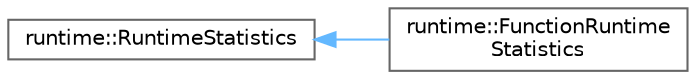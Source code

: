 digraph "Graphical Class Hierarchy"
{
 // LATEX_PDF_SIZE
  bgcolor="transparent";
  edge [fontname=Helvetica,fontsize=10,labelfontname=Helvetica,labelfontsize=10];
  node [fontname=Helvetica,fontsize=10,shape=box,height=0.2,width=0.4];
  rankdir="LR";
  Node0 [id="Node000000",label="runtime::RuntimeStatistics",height=0.2,width=0.4,color="grey40", fillcolor="white", style="filled",URL="$d3/d4a/classruntime_1_1RuntimeStatistics.html",tooltip=" "];
  Node0 -> Node1 [id="edge155_Node000000_Node000001",dir="back",color="steelblue1",style="solid",tooltip=" "];
  Node1 [id="Node000001",label="runtime::FunctionRuntime\lStatistics",height=0.2,width=0.4,color="grey40", fillcolor="white", style="filled",URL="$de/d69/classruntime_1_1FunctionRuntimeStatistics.html",tooltip=" "];
}
